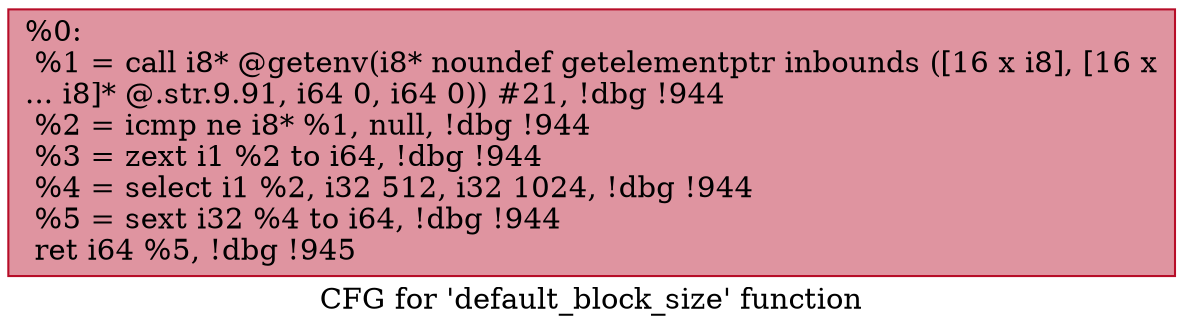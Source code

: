 digraph "CFG for 'default_block_size' function" {
	label="CFG for 'default_block_size' function";

	Node0x124ad30 [shape=record,color="#b70d28ff", style=filled, fillcolor="#b70d2870",label="{%0:\l  %1 = call i8* @getenv(i8* noundef getelementptr inbounds ([16 x i8], [16 x\l... i8]* @.str.9.91, i64 0, i64 0)) #21, !dbg !944\l  %2 = icmp ne i8* %1, null, !dbg !944\l  %3 = zext i1 %2 to i64, !dbg !944\l  %4 = select i1 %2, i32 512, i32 1024, !dbg !944\l  %5 = sext i32 %4 to i64, !dbg !944\l  ret i64 %5, !dbg !945\l}"];
}

